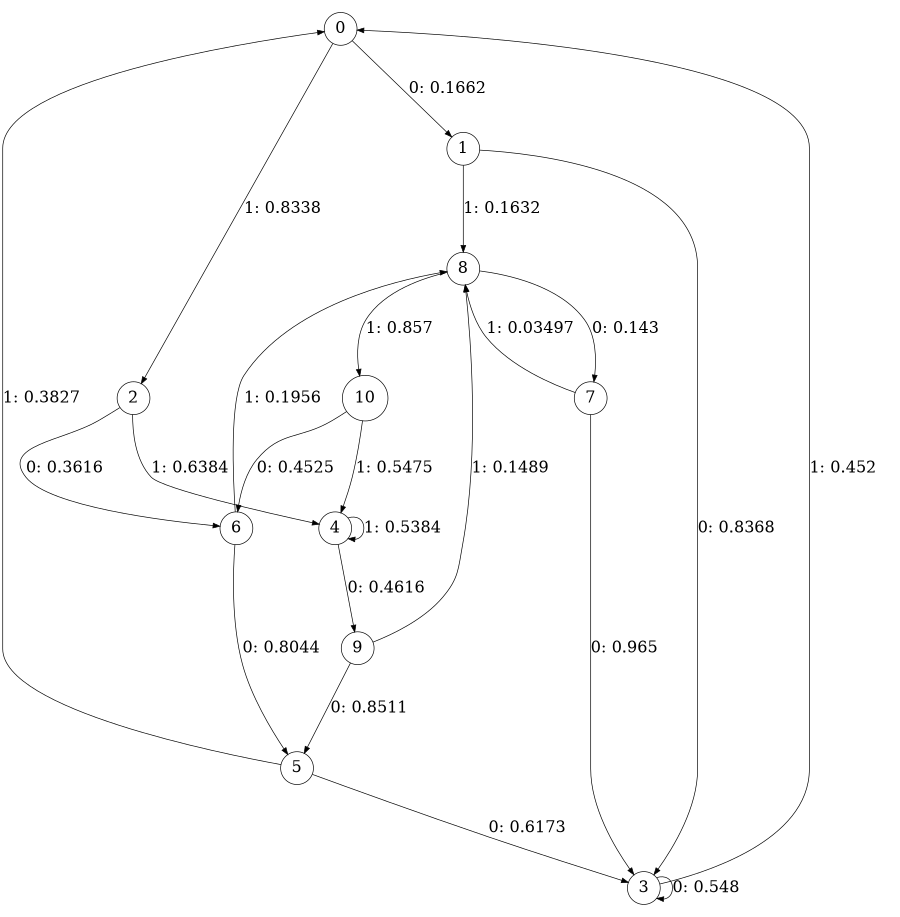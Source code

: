 digraph "ch22faceL4" {
size = "6,8.5";
ratio = "fill";
node [shape = circle];
node [fontsize = 24];
edge [fontsize = 24];
0 -> 1 [label = "0: 0.1662   "];
0 -> 2 [label = "1: 0.8338   "];
1 -> 3 [label = "0: 0.8368   "];
1 -> 8 [label = "1: 0.1632   "];
2 -> 6 [label = "0: 0.3616   "];
2 -> 4 [label = "1: 0.6384   "];
3 -> 3 [label = "0: 0.548    "];
3 -> 0 [label = "1: 0.452    "];
4 -> 9 [label = "0: 0.4616   "];
4 -> 4 [label = "1: 0.5384   "];
5 -> 3 [label = "0: 0.6173   "];
5 -> 0 [label = "1: 0.3827   "];
6 -> 5 [label = "0: 0.8044   "];
6 -> 8 [label = "1: 0.1956   "];
7 -> 3 [label = "0: 0.965    "];
7 -> 8 [label = "1: 0.03497  "];
8 -> 7 [label = "0: 0.143    "];
8 -> 10 [label = "1: 0.857    "];
9 -> 5 [label = "0: 0.8511   "];
9 -> 8 [label = "1: 0.1489   "];
10 -> 6 [label = "0: 0.4525   "];
10 -> 4 [label = "1: 0.5475   "];
}